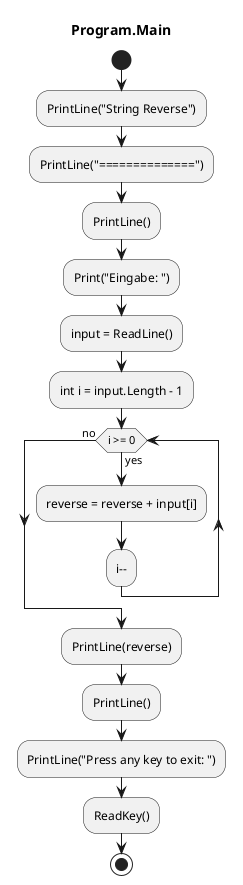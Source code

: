 @startuml Program.Main
title Program.Main
start
:PrintLine("String Reverse");
:PrintLine("==============");
:PrintLine();
:Print("Eingabe: ");
:input = ReadLine();
:int i = input.Length - 1;
while (i >= 0) is (yes)
    :reverse = reverse + input[i];
:i--;
endwhile (no)
:PrintLine(reverse);
:PrintLine();
:PrintLine("Press any key to exit: ");
:ReadKey();
stop
@enduml
